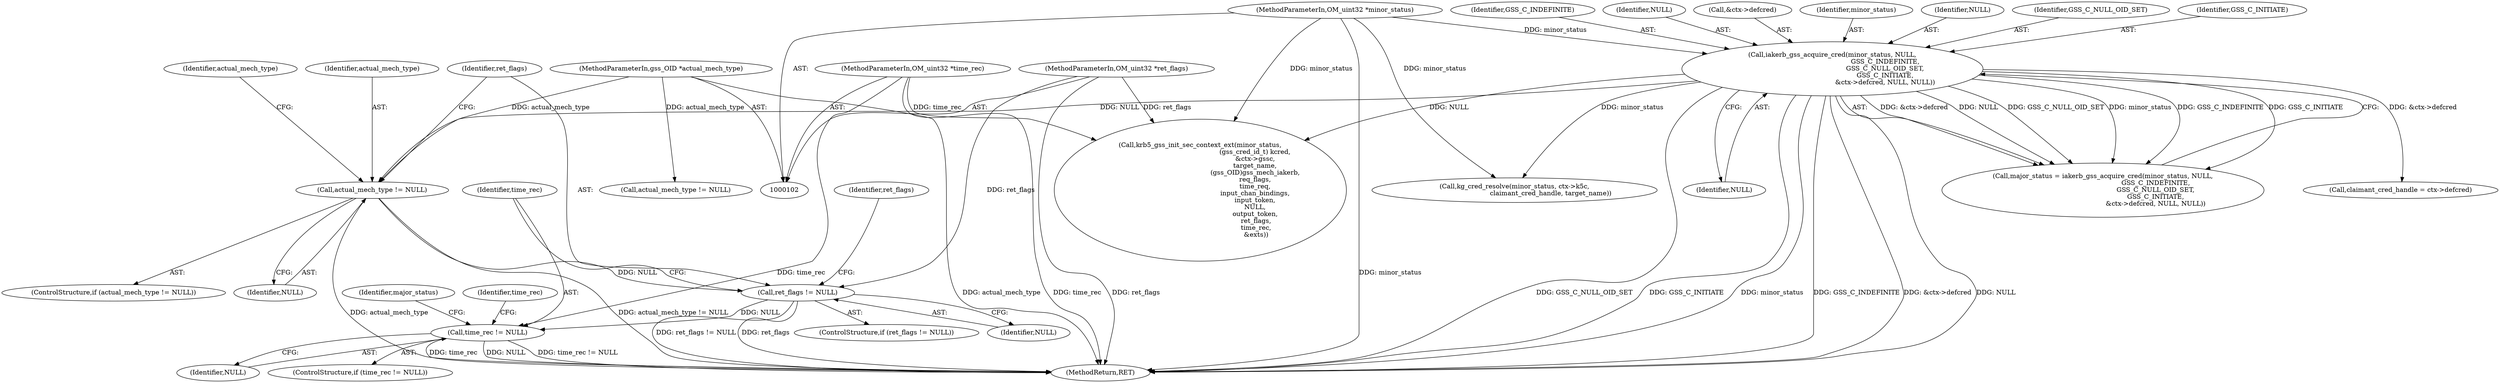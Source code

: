 digraph "0_krb5_e04f0283516e80d2f93366e0d479d13c9b5c8c2a_3@pointer" {
"1000389" [label="(Call,time_rec != NULL)"];
"1000115" [label="(MethodParameterIn,OM_uint32 *time_rec)"];
"1000381" [label="(Call,ret_flags != NULL)"];
"1000114" [label="(MethodParameterIn,OM_uint32 *ret_flags)"];
"1000371" [label="(Call,actual_mech_type != NULL)"];
"1000112" [label="(MethodParameterIn,gss_OID *actual_mech_type)"];
"1000162" [label="(Call,iakerb_gss_acquire_cred(minor_status, NULL,\n                                                   GSS_C_INDEFINITE,\n                                                   GSS_C_NULL_OID_SET,\n                                                   GSS_C_INITIATE,\n                                                   &ctx->defcred, NULL, NULL))"];
"1000103" [label="(MethodParameterIn,OM_uint32 *minor_status)"];
"1000166" [label="(Identifier,GSS_C_NULL_OID_SET)"];
"1000388" [label="(ControlStructure,if (time_rec != NULL))"];
"1000326" [label="(Call,krb5_gss_init_sec_context_ext(minor_status,\n                                                     (gss_cred_id_t) kcred,\n                                                     &ctx->gssc,\n                                                     target_name,\n                                                     (gss_OID)gss_mech_iakerb,\n                                                     req_flags,\n                                                     time_req,\n                                                     input_chan_bindings,\n                                                     input_token,\n                                                     NULL,\n                                                     output_token,\n                                                      ret_flags,\n                                                      time_rec,\n                                                      &exts))"];
"1000382" [label="(Identifier,ret_flags)"];
"1000370" [label="(ControlStructure,if (actual_mech_type != NULL))"];
"1000371" [label="(Call,actual_mech_type != NULL)"];
"1000386" [label="(Identifier,ret_flags)"];
"1000372" [label="(Identifier,actual_mech_type)"];
"1000167" [label="(Identifier,GSS_C_INITIATE)"];
"1000381" [label="(Call,ret_flags != NULL)"];
"1000373" [label="(Identifier,NULL)"];
"1000380" [label="(ControlStructure,if (ret_flags != NULL))"];
"1000165" [label="(Identifier,GSS_C_INDEFINITE)"];
"1000359" [label="(Call,actual_mech_type != NULL)"];
"1000164" [label="(Identifier,NULL)"];
"1000160" [label="(Call,major_status = iakerb_gss_acquire_cred(minor_status, NULL,\n                                                   GSS_C_INDEFINITE,\n                                                   GSS_C_NULL_OID_SET,\n                                                   GSS_C_INITIATE,\n                                                   &ctx->defcred, NULL, NULL))"];
"1000390" [label="(Identifier,time_rec)"];
"1000391" [label="(Identifier,NULL)"];
"1000376" [label="(Identifier,actual_mech_type)"];
"1000178" [label="(Call,claimant_cred_handle = ctx->defcred)"];
"1000207" [label="(Call,kg_cred_resolve(minor_status, ctx->k5c,\n                                   claimant_cred_handle, target_name))"];
"1000162" [label="(Call,iakerb_gss_acquire_cred(minor_status, NULL,\n                                                   GSS_C_INDEFINITE,\n                                                   GSS_C_NULL_OID_SET,\n                                                   GSS_C_INITIATE,\n                                                   &ctx->defcred, NULL, NULL))"];
"1000421" [label="(MethodReturn,RET)"];
"1000112" [label="(MethodParameterIn,gss_OID *actual_mech_type)"];
"1000168" [label="(Call,&ctx->defcred)"];
"1000103" [label="(MethodParameterIn,OM_uint32 *minor_status)"];
"1000163" [label="(Identifier,minor_status)"];
"1000397" [label="(Identifier,major_status)"];
"1000115" [label="(MethodParameterIn,OM_uint32 *time_rec)"];
"1000383" [label="(Identifier,NULL)"];
"1000114" [label="(MethodParameterIn,OM_uint32 *ret_flags)"];
"1000173" [label="(Identifier,NULL)"];
"1000394" [label="(Identifier,time_rec)"];
"1000172" [label="(Identifier,NULL)"];
"1000389" [label="(Call,time_rec != NULL)"];
"1000389" -> "1000388"  [label="AST: "];
"1000389" -> "1000391"  [label="CFG: "];
"1000390" -> "1000389"  [label="AST: "];
"1000391" -> "1000389"  [label="AST: "];
"1000394" -> "1000389"  [label="CFG: "];
"1000397" -> "1000389"  [label="CFG: "];
"1000389" -> "1000421"  [label="DDG: time_rec != NULL"];
"1000389" -> "1000421"  [label="DDG: time_rec"];
"1000389" -> "1000421"  [label="DDG: NULL"];
"1000115" -> "1000389"  [label="DDG: time_rec"];
"1000381" -> "1000389"  [label="DDG: NULL"];
"1000115" -> "1000102"  [label="AST: "];
"1000115" -> "1000421"  [label="DDG: time_rec"];
"1000115" -> "1000326"  [label="DDG: time_rec"];
"1000381" -> "1000380"  [label="AST: "];
"1000381" -> "1000383"  [label="CFG: "];
"1000382" -> "1000381"  [label="AST: "];
"1000383" -> "1000381"  [label="AST: "];
"1000386" -> "1000381"  [label="CFG: "];
"1000390" -> "1000381"  [label="CFG: "];
"1000381" -> "1000421"  [label="DDG: ret_flags"];
"1000381" -> "1000421"  [label="DDG: ret_flags != NULL"];
"1000114" -> "1000381"  [label="DDG: ret_flags"];
"1000371" -> "1000381"  [label="DDG: NULL"];
"1000114" -> "1000102"  [label="AST: "];
"1000114" -> "1000421"  [label="DDG: ret_flags"];
"1000114" -> "1000326"  [label="DDG: ret_flags"];
"1000371" -> "1000370"  [label="AST: "];
"1000371" -> "1000373"  [label="CFG: "];
"1000372" -> "1000371"  [label="AST: "];
"1000373" -> "1000371"  [label="AST: "];
"1000376" -> "1000371"  [label="CFG: "];
"1000382" -> "1000371"  [label="CFG: "];
"1000371" -> "1000421"  [label="DDG: actual_mech_type"];
"1000371" -> "1000421"  [label="DDG: actual_mech_type != NULL"];
"1000112" -> "1000371"  [label="DDG: actual_mech_type"];
"1000162" -> "1000371"  [label="DDG: NULL"];
"1000112" -> "1000102"  [label="AST: "];
"1000112" -> "1000421"  [label="DDG: actual_mech_type"];
"1000112" -> "1000359"  [label="DDG: actual_mech_type"];
"1000162" -> "1000160"  [label="AST: "];
"1000162" -> "1000173"  [label="CFG: "];
"1000163" -> "1000162"  [label="AST: "];
"1000164" -> "1000162"  [label="AST: "];
"1000165" -> "1000162"  [label="AST: "];
"1000166" -> "1000162"  [label="AST: "];
"1000167" -> "1000162"  [label="AST: "];
"1000168" -> "1000162"  [label="AST: "];
"1000172" -> "1000162"  [label="AST: "];
"1000173" -> "1000162"  [label="AST: "];
"1000160" -> "1000162"  [label="CFG: "];
"1000162" -> "1000421"  [label="DDG: &ctx->defcred"];
"1000162" -> "1000421"  [label="DDG: NULL"];
"1000162" -> "1000421"  [label="DDG: GSS_C_NULL_OID_SET"];
"1000162" -> "1000421"  [label="DDG: GSS_C_INITIATE"];
"1000162" -> "1000421"  [label="DDG: minor_status"];
"1000162" -> "1000421"  [label="DDG: GSS_C_INDEFINITE"];
"1000162" -> "1000160"  [label="DDG: &ctx->defcred"];
"1000162" -> "1000160"  [label="DDG: NULL"];
"1000162" -> "1000160"  [label="DDG: GSS_C_NULL_OID_SET"];
"1000162" -> "1000160"  [label="DDG: minor_status"];
"1000162" -> "1000160"  [label="DDG: GSS_C_INDEFINITE"];
"1000162" -> "1000160"  [label="DDG: GSS_C_INITIATE"];
"1000103" -> "1000162"  [label="DDG: minor_status"];
"1000162" -> "1000178"  [label="DDG: &ctx->defcred"];
"1000162" -> "1000207"  [label="DDG: minor_status"];
"1000162" -> "1000326"  [label="DDG: NULL"];
"1000103" -> "1000102"  [label="AST: "];
"1000103" -> "1000421"  [label="DDG: minor_status"];
"1000103" -> "1000207"  [label="DDG: minor_status"];
"1000103" -> "1000326"  [label="DDG: minor_status"];
}
